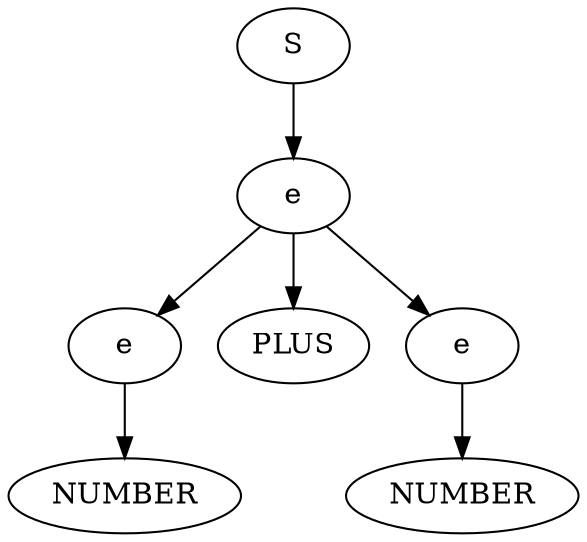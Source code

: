        digraph g
       {
          S [label = "S"]
          e1 [label = "e"]
          e2 [label = "e"]
          plus [label = "PLUS"]
          e3 [label = "e"]
          num1 [label = "NUMBER"]
          num2 [label = "NUMBER"]
          S -> e1
          e1 -> e2
          e1 -> plus
          e1 -> e3
          e2 -> num1
          e3 -> num2
       }
      
